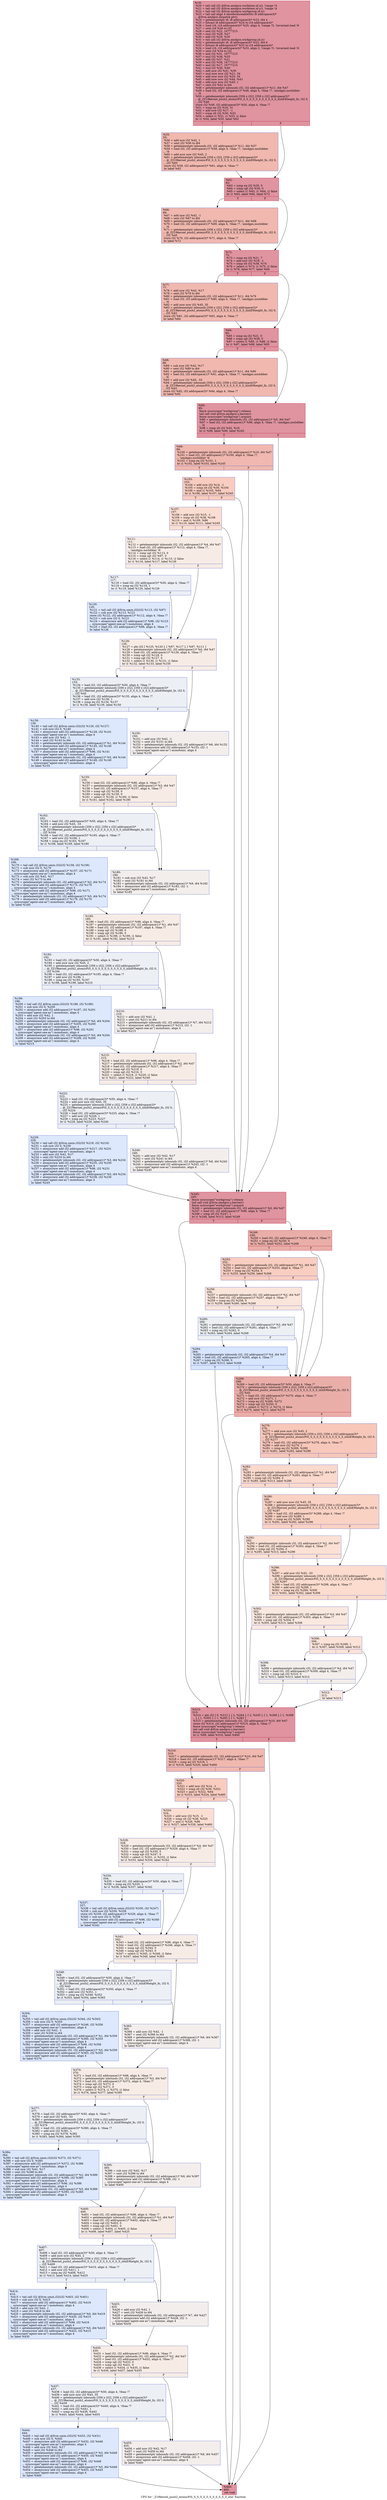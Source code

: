 digraph "CFG for '_Z19kernel_push2_atomicPiS_S_S_S_S_S_S_S_S_S_S_S_iiiiii' function" {
	label="CFG for '_Z19kernel_push2_atomicPiS_S_S_S_S_S_S_S_S_S_S_S_iiiiii' function";

	Node0x5a10910 [shape=record,color="#b70d28ff", style=filled, fillcolor="#b70d2870",label="{%19:\l  %20 = tail call i32 @llvm.amdgcn.workitem.id.x(), !range !4\l  %21 = tail call i32 @llvm.amdgcn.workitem.id.y(), !range !4\l  %22 = tail call i32 @llvm.amdgcn.workgroup.id.x()\l  %23 = tail call align 4 dereferenceable(64) i8 addrspace(4)*\l... @llvm.amdgcn.dispatch.ptr()\l  %24 = getelementptr i8, i8 addrspace(4)* %23, i64 4\l  %25 = bitcast i8 addrspace(4)* %24 to i16 addrspace(4)*\l  %26 = load i16, i16 addrspace(4)* %25, align 4, !range !5, !invariant.load !6\l  %27 = zext i16 %26 to i32\l  %28 = and i32 %22, 16777215\l  %29 = mul i32 %28, %27\l  %30 = add i32 %29, %20\l  %31 = tail call i32 @llvm.amdgcn.workgroup.id.y()\l  %32 = getelementptr i8, i8 addrspace(4)* %23, i64 6\l  %33 = bitcast i8 addrspace(4)* %32 to i16 addrspace(4)*\l  %34 = load i16, i16 addrspace(4)* %33, align 2, !range !5, !invariant.load !6\l  %35 = zext i16 %34 to i32\l  %36 = and i32 %31, 16777215\l  %37 = mul i32 %36, %35\l  %38 = add i32 %37, %21\l  %39 = and i32 %38, 16777215\l  %40 = and i32 %17, 16777215\l  %41 = mul i32 %39, %40\l  %42 = add nsw i32 %41, %30\l  %43 = mul nuw nsw i32 %21, 34\l  %44 = add nuw nsw i32 %20, 34\l  %45 = add nuw nsw i32 %44, %43\l  %46 = add nuw nsw i32 %45, 1\l  %47 = sext i32 %42 to i64\l  %48 = getelementptr inbounds i32, i32 addrspace(1)* %11, i64 %47\l  %49 = load i32, i32 addrspace(1)* %48, align 4, !tbaa !7, !amdgpu.noclobber\l... !6\l  %50 = getelementptr inbounds [356 x i32], [356 x i32] addrspace(3)*\l... @_ZZ19kernel_push2_atomicPiS_S_S_S_S_S_S_S_S_S_S_S_iiiiiiE9height_fn, i32 0,\l... i32 %46\l  store i32 %49, i32 addrspace(3)* %50, align 4, !tbaa !7\l  %51 = icmp eq i32 %20, 31\l  %52 = add nsw i32 %17, -1\l  %53 = icmp slt i32 %30, %52\l  %54 = select i1 %51, i1 %53, i1 false\l  br i1 %54, label %55, label %62\l|{<s0>T|<s1>F}}"];
	Node0x5a10910:s0 -> Node0x5a16020;
	Node0x5a10910:s1 -> Node0x5a160b0;
	Node0x5a16020 [shape=record,color="#3d50c3ff", style=filled, fillcolor="#dc5d4a70",label="{%55:\l55:                                               \l  %56 = add nsw i32 %42, 1\l  %57 = sext i32 %56 to i64\l  %58 = getelementptr inbounds i32, i32 addrspace(1)* %11, i64 %57\l  %59 = load i32, i32 addrspace(1)* %58, align 4, !tbaa !7, !amdgpu.noclobber\l... !6\l  %60 = add nuw nsw i32 %45, 2\l  %61 = getelementptr inbounds [356 x i32], [356 x i32] addrspace(3)*\l... @_ZZ19kernel_push2_atomicPiS_S_S_S_S_S_S_S_S_S_S_S_iiiiiiE9height_fn, i32 0,\l... i32 %60\l  store i32 %59, i32 addrspace(3)* %61, align 4, !tbaa !7\l  br label %62\l}"];
	Node0x5a16020 -> Node0x5a160b0;
	Node0x5a160b0 [shape=record,color="#b70d28ff", style=filled, fillcolor="#b70d2870",label="{%62:\l62:                                               \l  %63 = icmp eq i32 %20, 0\l  %64 = icmp sgt i32 %30, 0\l  %65 = select i1 %63, i1 %64, i1 false\l  br i1 %65, label %66, label %72\l|{<s0>T|<s1>F}}"];
	Node0x5a160b0:s0 -> Node0x5a13d50;
	Node0x5a160b0:s1 -> Node0x5a13da0;
	Node0x5a13d50 [shape=record,color="#3d50c3ff", style=filled, fillcolor="#dc5d4a70",label="{%66:\l66:                                               \l  %67 = add nsw i32 %42, -1\l  %68 = sext i32 %67 to i64\l  %69 = getelementptr inbounds i32, i32 addrspace(1)* %11, i64 %68\l  %70 = load i32, i32 addrspace(1)* %69, align 4, !tbaa !7, !amdgpu.noclobber\l... !6\l  %71 = getelementptr inbounds [356 x i32], [356 x i32] addrspace(3)*\l... @_ZZ19kernel_push2_atomicPiS_S_S_S_S_S_S_S_S_S_S_S_iiiiiiE9height_fn, i32 0,\l... i32 %45\l  store i32 %70, i32 addrspace(3)* %71, align 4, !tbaa !7\l  br label %72\l}"];
	Node0x5a13d50 -> Node0x5a13da0;
	Node0x5a13da0 [shape=record,color="#b70d28ff", style=filled, fillcolor="#b70d2870",label="{%72:\l72:                                               \l  %73 = icmp eq i32 %21, 7\l  %74 = add nsw i32 %18, -1\l  %75 = icmp slt i32 %38, %74\l  %76 = select i1 %73, i1 %75, i1 false\l  br i1 %76, label %77, label %84\l|{<s0>T|<s1>F}}"];
	Node0x5a13da0:s0 -> Node0x5a17250;
	Node0x5a13da0:s1 -> Node0x5a172a0;
	Node0x5a17250 [shape=record,color="#3d50c3ff", style=filled, fillcolor="#dc5d4a70",label="{%77:\l77:                                               \l  %78 = add nsw i32 %42, %17\l  %79 = sext i32 %78 to i64\l  %80 = getelementptr inbounds i32, i32 addrspace(1)* %11, i64 %79\l  %81 = load i32, i32 addrspace(1)* %80, align 4, !tbaa !7, !amdgpu.noclobber\l... !6\l  %82 = add nuw nsw i32 %45, 35\l  %83 = getelementptr inbounds [356 x i32], [356 x i32] addrspace(3)*\l... @_ZZ19kernel_push2_atomicPiS_S_S_S_S_S_S_S_S_S_S_S_iiiiiiE9height_fn, i32 0,\l... i32 %82\l  store i32 %81, i32 addrspace(3)* %83, align 4, !tbaa !7\l  br label %84\l}"];
	Node0x5a17250 -> Node0x5a172a0;
	Node0x5a172a0 [shape=record,color="#b70d28ff", style=filled, fillcolor="#b70d2870",label="{%84:\l84:                                               \l  %85 = icmp eq i32 %21, 0\l  %86 = icmp sgt i32 %38, 0\l  %87 = select i1 %85, i1 %86, i1 false\l  br i1 %87, label %88, label %95\l|{<s0>T|<s1>F}}"];
	Node0x5a172a0:s0 -> Node0x5a17a70;
	Node0x5a172a0:s1 -> Node0x5a17ac0;
	Node0x5a17a70 [shape=record,color="#3d50c3ff", style=filled, fillcolor="#dc5d4a70",label="{%88:\l88:                                               \l  %89 = sub nsw i32 %42, %17\l  %90 = sext i32 %89 to i64\l  %91 = getelementptr inbounds i32, i32 addrspace(1)* %11, i64 %90\l  %92 = load i32, i32 addrspace(1)* %91, align 4, !tbaa !7, !amdgpu.noclobber\l... !6\l  %93 = add nsw i32 %45, -33\l  %94 = getelementptr inbounds [356 x i32], [356 x i32] addrspace(3)*\l... @_ZZ19kernel_push2_atomicPiS_S_S_S_S_S_S_S_S_S_S_S_iiiiiiE9height_fn, i32 0,\l... i32 %93\l  store i32 %92, i32 addrspace(3)* %94, align 4, !tbaa !7\l  br label %95\l}"];
	Node0x5a17a70 -> Node0x5a17ac0;
	Node0x5a17ac0 [shape=record,color="#b70d28ff", style=filled, fillcolor="#b70d2870",label="{%95:\l95:                                               \l  fence syncscope(\"workgroup\") release\l  tail call void @llvm.amdgcn.s.barrier()\l  fence syncscope(\"workgroup\") acquire\l  %96 = getelementptr inbounds i32, i32 addrspace(1)* %5, i64 %47\l  %97 = load i32, i32 addrspace(1)* %96, align 4, !tbaa !7, !amdgpu.noclobber\l... !6\l  %98 = icmp slt i32 %42, %16\l  br i1 %98, label %99, label %245\l|{<s0>T|<s1>F}}"];
	Node0x5a17ac0:s0 -> Node0x5a18540;
	Node0x5a17ac0:s1 -> Node0x5a185d0;
	Node0x5a18540 [shape=record,color="#3d50c3ff", style=filled, fillcolor="#dc5d4a70",label="{%99:\l99:                                               \l  %100 = getelementptr inbounds i32, i32 addrspace(1)* %10, i64 %47\l  %101 = load i32, i32 addrspace(1)* %100, align 4, !tbaa !7,\l... !amdgpu.noclobber !6\l  %102 = icmp eq i32 %101, 1\l  br i1 %102, label %103, label %245\l|{<s0>T|<s1>F}}"];
	Node0x5a18540:s0 -> Node0x5a188b0;
	Node0x5a18540:s1 -> Node0x5a185d0;
	Node0x5a188b0 [shape=record,color="#3d50c3ff", style=filled, fillcolor="#f08b6e70",label="{%103:\l103:                                              \l  %104 = add nsw i32 %14, -1\l  %105 = icmp slt i32 %30, %104\l  %106 = and i1 %105, %64\l  br i1 %106, label %107, label %245\l|{<s0>T|<s1>F}}"];
	Node0x5a188b0:s0 -> Node0x5a18ba0;
	Node0x5a188b0:s1 -> Node0x5a185d0;
	Node0x5a18ba0 [shape=record,color="#3d50c3ff", style=filled, fillcolor="#f7b59970",label="{%107:\l107:                                              \l  %108 = add nsw i32 %15, -1\l  %109 = icmp slt i32 %38, %108\l  %110 = and i1 %109, %86\l  br i1 %110, label %111, label %245\l|{<s0>T|<s1>F}}"];
	Node0x5a18ba0:s0 -> Node0x5a18e50;
	Node0x5a18ba0:s1 -> Node0x5a185d0;
	Node0x5a18e50 [shape=record,color="#3d50c3ff", style=filled, fillcolor="#ecd3c570",label="{%111:\l111:                                              \l  %112 = getelementptr inbounds i32, i32 addrspace(1)* %4, i64 %47\l  %113 = load i32, i32 addrspace(1)* %112, align 4, !tbaa !7,\l... !amdgpu.noclobber !6\l  %114 = icmp sgt i32 %113, 0\l  %115 = icmp sgt i32 %97, 0\l  %116 = select i1 %114, i1 %115, i1 false\l  br i1 %116, label %117, label %126\l|{<s0>T|<s1>F}}"];
	Node0x5a18e50:s0 -> Node0x5a19230;
	Node0x5a18e50:s1 -> Node0x5a192c0;
	Node0x5a19230 [shape=record,color="#3d50c3ff", style=filled, fillcolor="#d4dbe670",label="{%117:\l117:                                              \l  %118 = load i32, i32 addrspace(3)* %50, align 4, !tbaa !7\l  %119 = icmp eq i32 %118, 1\l  br i1 %119, label %120, label %126\l|{<s0>T|<s1>F}}"];
	Node0x5a19230:s0 -> Node0x5a19500;
	Node0x5a19230:s1 -> Node0x5a192c0;
	Node0x5a19500 [shape=record,color="#3d50c3ff", style=filled, fillcolor="#b2ccfb70",label="{%120:\l120:                                              \l  %121 = tail call i32 @llvm.umin.i32(i32 %113, i32 %97)\l  %122 = sub nsw i32 %113, %121\l  store i32 %122, i32 addrspace(1)* %112, align 4, !tbaa !7\l  %123 = sub nsw i32 0, %121\l  %124 = atomicrmw add i32 addrspace(1)* %96, i32 %123\l... syncscope(\"agent-one-as\") monotonic, align 4\l  %125 = load i32, i32 addrspace(1)* %96, align 4, !tbaa !7\l  br label %126\l}"];
	Node0x5a19500 -> Node0x5a192c0;
	Node0x5a192c0 [shape=record,color="#3d50c3ff", style=filled, fillcolor="#ecd3c570",label="{%126:\l126:                                              \l  %127 = phi i32 [ %125, %120 ], [ %97, %117 ], [ %97, %111 ]\l  %128 = getelementptr inbounds i32, i32 addrspace(1)* %0, i64 %47\l  %129 = load i32, i32 addrspace(1)* %128, align 4, !tbaa !7\l  %130 = icmp sgt i32 %129, 0\l  %131 = icmp sgt i32 %127, 0\l  %132 = select i1 %130, i1 %131, i1 false\l  br i1 %132, label %133, label %150\l|{<s0>T|<s1>F}}"];
	Node0x5a192c0:s0 -> Node0x5a16a10;
	Node0x5a192c0:s1 -> Node0x5a16a60;
	Node0x5a16a10 [shape=record,color="#3d50c3ff", style=filled, fillcolor="#d4dbe670",label="{%133:\l133:                                              \l  %134 = load i32, i32 addrspace(3)* %50, align 4, !tbaa !7\l  %135 = getelementptr inbounds [356 x i32], [356 x i32] addrspace(3)*\l... @_ZZ19kernel_push2_atomicPiS_S_S_S_S_S_S_S_S_S_S_S_iiiiiiE9height_fn, i32 0,\l... i32 %45\l  %136 = load i32, i32 addrspace(3)* %135, align 4, !tbaa !7\l  %137 = add nsw i32 %136, 1\l  %138 = icmp eq i32 %134, %137\l  br i1 %138, label %139, label %150\l|{<s0>T|<s1>F}}"];
	Node0x5a16a10:s0 -> Node0x5a1a7d0;
	Node0x5a16a10:s1 -> Node0x5a16a60;
	Node0x5a1a7d0 [shape=record,color="#3d50c3ff", style=filled, fillcolor="#b2ccfb70",label="{%139:\l139:                                              \l  %140 = tail call i32 @llvm.umin.i32(i32 %129, i32 %127)\l  %141 = sub nsw i32 0, %140\l  %142 = atomicrmw add i32 addrspace(1)* %128, i32 %141\l... syncscope(\"agent-one-as\") monotonic, align 4\l  %143 = add nsw i32 %42, -1\l  %144 = sext i32 %143 to i64\l  %145 = getelementptr inbounds i32, i32 addrspace(1)* %1, i64 %144\l  %146 = atomicrmw add i32 addrspace(1)* %145, i32 %140\l... syncscope(\"agent-one-as\") monotonic, align 4\l  %147 = atomicrmw add i32 addrspace(1)* %96, i32 %141\l... syncscope(\"agent-one-as\") monotonic, align 4\l  %148 = getelementptr inbounds i32, i32 addrspace(1)* %5, i64 %144\l  %149 = atomicrmw add i32 addrspace(1)* %148, i32 %140\l... syncscope(\"agent-one-as\") monotonic, align 4\l  br label %155\l}"];
	Node0x5a1a7d0 -> Node0x5a1aef0;
	Node0x5a16a60 [shape=record,color="#3d50c3ff", style=filled, fillcolor="#e3d9d370",label="{%150:\l150:                                              \l  %151 = add nsw i32 %42, -1\l  %152 = sext i32 %151 to i64\l  %153 = getelementptr inbounds i32, i32 addrspace(1)* %6, i64 %152\l  %154 = atomicrmw add i32 addrspace(1)* %153, i32 -1\l... syncscope(\"agent-one-as\") monotonic, align 4\l  br label %155\l}"];
	Node0x5a16a60 -> Node0x5a1aef0;
	Node0x5a1aef0 [shape=record,color="#3d50c3ff", style=filled, fillcolor="#ecd3c570",label="{%155:\l155:                                              \l  %156 = load i32, i32 addrspace(1)* %96, align 4, !tbaa !7\l  %157 = getelementptr inbounds i32, i32 addrspace(1)* %3, i64 %47\l  %158 = load i32, i32 addrspace(1)* %157, align 4, !tbaa !7\l  %159 = icmp sgt i32 %158, 0\l  %160 = icmp sgt i32 %156, 0\l  %161 = select i1 %159, i1 %160, i1 false\l  br i1 %161, label %162, label %180\l|{<s0>T|<s1>F}}"];
	Node0x5a1aef0:s0 -> Node0x5a1b5a0;
	Node0x5a1aef0:s1 -> Node0x5a1b5f0;
	Node0x5a1b5a0 [shape=record,color="#3d50c3ff", style=filled, fillcolor="#d4dbe670",label="{%162:\l162:                                              \l  %163 = load i32, i32 addrspace(3)* %50, align 4, !tbaa !7\l  %164 = add nsw i32 %45, -33\l  %165 = getelementptr inbounds [356 x i32], [356 x i32] addrspace(3)*\l... @_ZZ19kernel_push2_atomicPiS_S_S_S_S_S_S_S_S_S_S_S_iiiiiiE9height_fn, i32 0,\l... i32 %164\l  %166 = load i32, i32 addrspace(3)* %165, align 4, !tbaa !7\l  %167 = add nsw i32 %166, 1\l  %168 = icmp eq i32 %163, %167\l  br i1 %168, label %169, label %180\l|{<s0>T|<s1>F}}"];
	Node0x5a1b5a0:s0 -> Node0x5a1ba40;
	Node0x5a1b5a0:s1 -> Node0x5a1b5f0;
	Node0x5a1ba40 [shape=record,color="#3d50c3ff", style=filled, fillcolor="#b2ccfb70",label="{%169:\l169:                                              \l  %170 = tail call i32 @llvm.umin.i32(i32 %158, i32 %156)\l  %171 = sub nsw i32 0, %170\l  %172 = atomicrmw add i32 addrspace(1)* %157, i32 %171\l... syncscope(\"agent-one-as\") monotonic, align 4\l  %173 = sub nsw i32 %42, %17\l  %174 = sext i32 %173 to i64\l  %175 = getelementptr inbounds i32, i32 addrspace(1)* %2, i64 %174\l  %176 = atomicrmw add i32 addrspace(1)* %175, i32 %170\l... syncscope(\"agent-one-as\") monotonic, align 4\l  %177 = atomicrmw add i32 addrspace(1)* %96, i32 %171\l... syncscope(\"agent-one-as\") monotonic, align 4\l  %178 = getelementptr inbounds i32, i32 addrspace(1)* %5, i64 %174\l  %179 = atomicrmw add i32 addrspace(1)* %178, i32 %170\l... syncscope(\"agent-one-as\") monotonic, align 4\l  br label %185\l}"];
	Node0x5a1ba40 -> Node0x5a1c160;
	Node0x5a1b5f0 [shape=record,color="#3d50c3ff", style=filled, fillcolor="#e3d9d370",label="{%180:\l180:                                              \l  %181 = sub nsw i32 %42, %17\l  %182 = sext i32 %181 to i64\l  %183 = getelementptr inbounds i32, i32 addrspace(1)* %9, i64 %182\l  %184 = atomicrmw add i32 addrspace(1)* %183, i32 -1\l... syncscope(\"agent-one-as\") monotonic, align 4\l  br label %185\l}"];
	Node0x5a1b5f0 -> Node0x5a1c160;
	Node0x5a1c160 [shape=record,color="#3d50c3ff", style=filled, fillcolor="#ecd3c570",label="{%185:\l185:                                              \l  %186 = load i32, i32 addrspace(1)* %96, align 4, !tbaa !7\l  %187 = getelementptr inbounds i32, i32 addrspace(1)* %1, i64 %47\l  %188 = load i32, i32 addrspace(1)* %187, align 4, !tbaa !7\l  %189 = icmp sgt i32 %188, 0\l  %190 = icmp sgt i32 %186, 0\l  %191 = select i1 %189, i1 %190, i1 false\l  br i1 %191, label %192, label %210\l|{<s0>T|<s1>F}}"];
	Node0x5a1c160:s0 -> Node0x5a1c810;
	Node0x5a1c160:s1 -> Node0x5a1c860;
	Node0x5a1c810 [shape=record,color="#3d50c3ff", style=filled, fillcolor="#d4dbe670",label="{%192:\l192:                                              \l  %193 = load i32, i32 addrspace(3)* %50, align 4, !tbaa !7\l  %194 = add nuw nsw i32 %45, 2\l  %195 = getelementptr inbounds [356 x i32], [356 x i32] addrspace(3)*\l... @_ZZ19kernel_push2_atomicPiS_S_S_S_S_S_S_S_S_S_S_S_iiiiiiE9height_fn, i32 0,\l... i32 %194\l  %196 = load i32, i32 addrspace(3)* %195, align 4, !tbaa !7\l  %197 = add nsw i32 %196, 1\l  %198 = icmp eq i32 %193, %197\l  br i1 %198, label %199, label %210\l|{<s0>T|<s1>F}}"];
	Node0x5a1c810:s0 -> Node0x5a1ccb0;
	Node0x5a1c810:s1 -> Node0x5a1c860;
	Node0x5a1ccb0 [shape=record,color="#3d50c3ff", style=filled, fillcolor="#b2ccfb70",label="{%199:\l199:                                              \l  %200 = tail call i32 @llvm.umin.i32(i32 %188, i32 %186)\l  %201 = sub nsw i32 0, %200\l  %202 = atomicrmw add i32 addrspace(1)* %187, i32 %201\l... syncscope(\"agent-one-as\") monotonic, align 4\l  %203 = add nsw i32 %42, 1\l  %204 = sext i32 %203 to i64\l  %205 = getelementptr inbounds i32, i32 addrspace(1)* %0, i64 %204\l  %206 = atomicrmw add i32 addrspace(1)* %205, i32 %200\l... syncscope(\"agent-one-as\") monotonic, align 4\l  %207 = atomicrmw add i32 addrspace(1)* %96, i32 %201\l... syncscope(\"agent-one-as\") monotonic, align 4\l  %208 = getelementptr inbounds i32, i32 addrspace(1)* %5, i64 %204\l  %209 = atomicrmw add i32 addrspace(1)* %208, i32 %200\l... syncscope(\"agent-one-as\") monotonic, align 4\l  br label %215\l}"];
	Node0x5a1ccb0 -> Node0x5a1d3d0;
	Node0x5a1c860 [shape=record,color="#3d50c3ff", style=filled, fillcolor="#e3d9d370",label="{%210:\l210:                                              \l  %211 = add nsw i32 %42, 1\l  %212 = sext i32 %211 to i64\l  %213 = getelementptr inbounds i32, i32 addrspace(1)* %7, i64 %212\l  %214 = atomicrmw add i32 addrspace(1)* %213, i32 -1\l... syncscope(\"agent-one-as\") monotonic, align 4\l  br label %215\l}"];
	Node0x5a1c860 -> Node0x5a1d3d0;
	Node0x5a1d3d0 [shape=record,color="#3d50c3ff", style=filled, fillcolor="#ecd3c570",label="{%215:\l215:                                              \l  %216 = load i32, i32 addrspace(1)* %96, align 4, !tbaa !7\l  %217 = getelementptr inbounds i32, i32 addrspace(1)* %2, i64 %47\l  %218 = load i32, i32 addrspace(1)* %217, align 4, !tbaa !7\l  %219 = icmp sgt i32 %218, 0\l  %220 = icmp sgt i32 %216, 0\l  %221 = select i1 %219, i1 %220, i1 false\l  br i1 %221, label %222, label %240\l|{<s0>T|<s1>F}}"];
	Node0x5a1d3d0:s0 -> Node0x5a1da80;
	Node0x5a1d3d0:s1 -> Node0x5a1dad0;
	Node0x5a1da80 [shape=record,color="#3d50c3ff", style=filled, fillcolor="#d4dbe670",label="{%222:\l222:                                              \l  %223 = load i32, i32 addrspace(3)* %50, align 4, !tbaa !7\l  %224 = add nuw nsw i32 %45, 35\l  %225 = getelementptr inbounds [356 x i32], [356 x i32] addrspace(3)*\l... @_ZZ19kernel_push2_atomicPiS_S_S_S_S_S_S_S_S_S_S_S_iiiiiiE9height_fn, i32 0,\l... i32 %224\l  %226 = load i32, i32 addrspace(3)* %225, align 4, !tbaa !7\l  %227 = add nsw i32 %226, 1\l  %228 = icmp eq i32 %223, %227\l  br i1 %228, label %229, label %240\l|{<s0>T|<s1>F}}"];
	Node0x5a1da80:s0 -> Node0x5a1df20;
	Node0x5a1da80:s1 -> Node0x5a1dad0;
	Node0x5a1df20 [shape=record,color="#3d50c3ff", style=filled, fillcolor="#b2ccfb70",label="{%229:\l229:                                              \l  %230 = tail call i32 @llvm.umin.i32(i32 %218, i32 %216)\l  %231 = sub nsw i32 0, %230\l  %232 = atomicrmw add i32 addrspace(1)* %217, i32 %231\l... syncscope(\"agent-one-as\") monotonic, align 4\l  %233 = add nsw i32 %42, %17\l  %234 = sext i32 %233 to i64\l  %235 = getelementptr inbounds i32, i32 addrspace(1)* %3, i64 %234\l  %236 = atomicrmw add i32 addrspace(1)* %235, i32 %230\l... syncscope(\"agent-one-as\") monotonic, align 4\l  %237 = atomicrmw add i32 addrspace(1)* %96, i32 %231\l... syncscope(\"agent-one-as\") monotonic, align 4\l  %238 = getelementptr inbounds i32, i32 addrspace(1)* %5, i64 %234\l  %239 = atomicrmw add i32 addrspace(1)* %238, i32 %230\l... syncscope(\"agent-one-as\") monotonic, align 4\l  br label %245\l}"];
	Node0x5a1df20 -> Node0x5a185d0;
	Node0x5a1dad0 [shape=record,color="#3d50c3ff", style=filled, fillcolor="#e3d9d370",label="{%240:\l240:                                              \l  %241 = add nsw i32 %42, %17\l  %242 = sext i32 %241 to i64\l  %243 = getelementptr inbounds i32, i32 addrspace(1)* %8, i64 %242\l  %244 = atomicrmw add i32 addrspace(1)* %243, i32 -1\l... syncscope(\"agent-one-as\") monotonic, align 4\l  br label %245\l}"];
	Node0x5a1dad0 -> Node0x5a185d0;
	Node0x5a185d0 [shape=record,color="#b70d28ff", style=filled, fillcolor="#b70d2870",label="{%245:\l245:                                              \l  fence syncscope(\"workgroup\") release\l  tail call void @llvm.amdgcn.s.barrier()\l  fence syncscope(\"workgroup\") acquire\l  %246 = getelementptr inbounds i32, i32 addrspace(1)* %0, i64 %47\l  %247 = load i32, i32 addrspace(1)* %96, align 4, !tbaa !7\l  %248 = icmp slt i32 %247, 1\l  br i1 %248, label %313, label %249\l|{<s0>T|<s1>F}}"];
	Node0x5a185d0:s0 -> Node0x5a1ec60;
	Node0x5a185d0:s1 -> Node0x5a1ecb0;
	Node0x5a1ecb0 [shape=record,color="#b70d28ff", style=filled, fillcolor="#d0473d70",label="{%249:\l249:                                              \l  %250 = load i32, i32 addrspace(1)* %246, align 4, !tbaa !7\l  %251 = icmp eq i32 %250, 0\l  br i1 %251, label %252, label %268\l|{<s0>T|<s1>F}}"];
	Node0x5a1ecb0:s0 -> Node0x5a1eeb0;
	Node0x5a1ecb0:s1 -> Node0x5a1ef00;
	Node0x5a1eeb0 [shape=record,color="#3d50c3ff", style=filled, fillcolor="#f2907270",label="{%252:\l252:                                              \l  %253 = getelementptr inbounds i32, i32 addrspace(1)* %1, i64 %47\l  %254 = load i32, i32 addrspace(1)* %253, align 4, !tbaa !7\l  %255 = icmp eq i32 %254, 0\l  br i1 %255, label %256, label %268\l|{<s0>T|<s1>F}}"];
	Node0x5a1eeb0:s0 -> Node0x5a1f1a0;
	Node0x5a1eeb0:s1 -> Node0x5a1ef00;
	Node0x5a1f1a0 [shape=record,color="#3d50c3ff", style=filled, fillcolor="#f4c5ad70",label="{%256:\l256:                                              \l  %257 = getelementptr inbounds i32, i32 addrspace(1)* %2, i64 %47\l  %258 = load i32, i32 addrspace(1)* %257, align 4, !tbaa !7\l  %259 = icmp eq i32 %258, 0\l  br i1 %259, label %260, label %268\l|{<s0>T|<s1>F}}"];
	Node0x5a1f1a0:s0 -> Node0x5a19e30;
	Node0x5a1f1a0:s1 -> Node0x5a1ef00;
	Node0x5a19e30 [shape=record,color="#3d50c3ff", style=filled, fillcolor="#d6dce470",label="{%260:\l260:                                              \l  %261 = getelementptr inbounds i32, i32 addrspace(1)* %3, i64 %47\l  %262 = load i32, i32 addrspace(1)* %261, align 4, !tbaa !7\l  %263 = icmp eq i32 %262, 0\l  br i1 %263, label %264, label %268\l|{<s0>T|<s1>F}}"];
	Node0x5a19e30:s0 -> Node0x5a1a0d0;
	Node0x5a19e30:s1 -> Node0x5a1ef00;
	Node0x5a1a0d0 [shape=record,color="#3d50c3ff", style=filled, fillcolor="#a7c5fe70",label="{%264:\l264:                                              \l  %265 = getelementptr inbounds i32, i32 addrspace(1)* %4, i64 %47\l  %266 = load i32, i32 addrspace(1)* %265, align 4, !tbaa !7\l  %267 = icmp eq i32 %266, 0\l  br i1 %267, label %313, label %268\l|{<s0>T|<s1>F}}"];
	Node0x5a1a0d0:s0 -> Node0x5a1ec60;
	Node0x5a1a0d0:s1 -> Node0x5a1ef00;
	Node0x5a1ef00 [shape=record,color="#b70d28ff", style=filled, fillcolor="#d0473d70",label="{%268:\l268:                                              \l  %269 = load i32, i32 addrspace(3)* %50, align 4, !tbaa !7\l  %270 = getelementptr inbounds [356 x i32], [356 x i32] addrspace(3)*\l... @_ZZ19kernel_push2_atomicPiS_S_S_S_S_S_S_S_S_S_S_S_iiiiiiE9height_fn, i32 0,\l... i32 %45\l  %271 = load i32, i32 addrspace(3)* %270, align 4, !tbaa !7\l  %272 = add nsw i32 %271, 1\l  %273 = icmp eq i32 %269, %272\l  %274 = icmp sgt i32 %250, 0\l  %275 = select i1 %273, i1 %274, i1 false\l  br i1 %275, label %313, label %276\l|{<s0>T|<s1>F}}"];
	Node0x5a1ef00:s0 -> Node0x5a1ec60;
	Node0x5a1ef00:s1 -> Node0x5a20640;
	Node0x5a20640 [shape=record,color="#3d50c3ff", style=filled, fillcolor="#ec7f6370",label="{%276:\l276:                                              \l  %277 = add nuw nsw i32 %45, 2\l  %278 = getelementptr inbounds [356 x i32], [356 x i32] addrspace(3)*\l... @_ZZ19kernel_push2_atomicPiS_S_S_S_S_S_S_S_S_S_S_S_iiiiiiE9height_fn, i32 0,\l... i32 %277\l  %279 = load i32, i32 addrspace(3)* %278, align 4, !tbaa !7\l  %280 = add nsw i32 %279, 1\l  %281 = icmp eq i32 %269, %280\l  br i1 %281, label %282, label %286\l|{<s0>T|<s1>F}}"];
	Node0x5a20640:s0 -> Node0x5a20a20;
	Node0x5a20640:s1 -> Node0x5a20a70;
	Node0x5a20a20 [shape=record,color="#3d50c3ff", style=filled, fillcolor="#f7ac8e70",label="{%282:\l282:                                              \l  %283 = getelementptr inbounds i32, i32 addrspace(1)* %1, i64 %47\l  %284 = load i32, i32 addrspace(1)* %283, align 4, !tbaa !7\l  %285 = icmp sgt i32 %284, 0\l  br i1 %285, label %313, label %286\l|{<s0>T|<s1>F}}"];
	Node0x5a20a20:s0 -> Node0x5a1ec60;
	Node0x5a20a20:s1 -> Node0x5a20a70;
	Node0x5a20a70 [shape=record,color="#3d50c3ff", style=filled, fillcolor="#f4987a70",label="{%286:\l286:                                              \l  %287 = add nuw nsw i32 %45, 35\l  %288 = getelementptr inbounds [356 x i32], [356 x i32] addrspace(3)*\l... @_ZZ19kernel_push2_atomicPiS_S_S_S_S_S_S_S_S_S_S_S_iiiiiiE9height_fn, i32 0,\l... i32 %287\l  %289 = load i32, i32 addrspace(3)* %288, align 4, !tbaa !7\l  %290 = add nsw i32 %289, 1\l  %291 = icmp eq i32 %269, %290\l  br i1 %291, label %292, label %296\l|{<s0>T|<s1>F}}"];
	Node0x5a20a70:s0 -> Node0x5a210a0;
	Node0x5a20a70:s1 -> Node0x5a210f0;
	Node0x5a210a0 [shape=record,color="#3d50c3ff", style=filled, fillcolor="#f7bca170",label="{%292:\l292:                                              \l  %293 = getelementptr inbounds i32, i32 addrspace(1)* %2, i64 %47\l  %294 = load i32, i32 addrspace(1)* %293, align 4, !tbaa !7\l  %295 = icmp sgt i32 %294, 0\l  br i1 %295, label %313, label %296\l|{<s0>T|<s1>F}}"];
	Node0x5a210a0:s0 -> Node0x5a1ec60;
	Node0x5a210a0:s1 -> Node0x5a210f0;
	Node0x5a210f0 [shape=record,color="#3d50c3ff", style=filled, fillcolor="#f7af9170",label="{%296:\l296:                                              \l  %297 = add nsw i32 %45, -33\l  %298 = getelementptr inbounds [356 x i32], [356 x i32] addrspace(3)*\l... @_ZZ19kernel_push2_atomicPiS_S_S_S_S_S_S_S_S_S_S_S_iiiiiiE9height_fn, i32 0,\l... i32 %297\l  %299 = load i32, i32 addrspace(3)* %298, align 4, !tbaa !7\l  %300 = add nsw i32 %299, 1\l  %301 = icmp eq i32 %269, %300\l  br i1 %301, label %302, label %306\l|{<s0>T|<s1>F}}"];
	Node0x5a210f0:s0 -> Node0x5a119f0;
	Node0x5a210f0:s1 -> Node0x5a11a40;
	Node0x5a119f0 [shape=record,color="#3d50c3ff", style=filled, fillcolor="#f1ccb870",label="{%302:\l302:                                              \l  %303 = getelementptr inbounds i32, i32 addrspace(1)* %3, i64 %47\l  %304 = load i32, i32 addrspace(1)* %303, align 4, !tbaa !7\l  %305 = icmp sgt i32 %304, 0\l  br i1 %305, label %313, label %306\l|{<s0>T|<s1>F}}"];
	Node0x5a119f0:s0 -> Node0x5a1ec60;
	Node0x5a119f0:s1 -> Node0x5a11a40;
	Node0x5a11a40 [shape=record,color="#3d50c3ff", style=filled, fillcolor="#f6bfa670",label="{%306:\l306:                                              \l  %307 = icmp eq i32 %269, 1\l  br i1 %307, label %308, label %312\l|{<s0>T|<s1>F}}"];
	Node0x5a11a40:s0 -> Node0x5a11e20;
	Node0x5a11a40:s1 -> Node0x5a11e70;
	Node0x5a11e20 [shape=record,color="#3d50c3ff", style=filled, fillcolor="#e5d8d170",label="{%308:\l308:                                              \l  %309 = getelementptr inbounds i32, i32 addrspace(1)* %4, i64 %47\l  %310 = load i32, i32 addrspace(1)* %309, align 4, !tbaa !7\l  %311 = icmp sgt i32 %310, 0\l  br i1 %311, label %313, label %312\l|{<s0>T|<s1>F}}"];
	Node0x5a11e20:s0 -> Node0x5a1ec60;
	Node0x5a11e20:s1 -> Node0x5a11e70;
	Node0x5a11e70 [shape=record,color="#3d50c3ff", style=filled, fillcolor="#efcebd70",label="{%312:\l312:                                              \l  br label %313\l}"];
	Node0x5a11e70 -> Node0x5a1ec60;
	Node0x5a1ec60 [shape=record,color="#b70d28ff", style=filled, fillcolor="#b70d2870",label="{%313:\l313:                                              \l  %314 = phi i32 [ 0, %312 ], [ 2, %264 ], [ 2, %245 ], [ 1, %268 ], [ 1, %308\l... ], [ 1, %302 ], [ 1, %292 ], [ 1, %282 ]\l  %315 = getelementptr inbounds i32, i32 addrspace(1)* %10, i64 %47\l  store i32 %314, i32 addrspace(1)* %315, align 4, !tbaa !7\l  fence syncscope(\"workgroup\") release\l  tail call void @llvm.amdgcn.s.barrier()\l  fence syncscope(\"workgroup\") acquire\l  br i1 %98, label %316, label %460\l|{<s0>T|<s1>F}}"];
	Node0x5a1ec60:s0 -> Node0x5a158d0;
	Node0x5a1ec60:s1 -> Node0x5a15920;
	Node0x5a158d0 [shape=record,color="#3d50c3ff", style=filled, fillcolor="#dc5d4a70",label="{%316:\l316:                                              \l  %317 = getelementptr inbounds i32, i32 addrspace(1)* %10, i64 %47\l  %318 = load i32, i32 addrspace(1)* %317, align 4, !tbaa !7\l  %319 = icmp eq i32 %318, 1\l  br i1 %319, label %320, label %460\l|{<s0>T|<s1>F}}"];
	Node0x5a158d0:s0 -> Node0x5a15bc0;
	Node0x5a158d0:s1 -> Node0x5a15920;
	Node0x5a15bc0 [shape=record,color="#3d50c3ff", style=filled, fillcolor="#f08b6e70",label="{%320:\l320:                                              \l  %321 = add nsw i32 %14, -1\l  %322 = icmp slt i32 %30, %321\l  %323 = and i1 %322, %64\l  br i1 %323, label %324, label %460\l|{<s0>T|<s1>F}}"];
	Node0x5a15bc0:s0 -> Node0x5a15d50;
	Node0x5a15bc0:s1 -> Node0x5a15920;
	Node0x5a15d50 [shape=record,color="#3d50c3ff", style=filled, fillcolor="#f7b59970",label="{%324:\l324:                                              \l  %325 = add nsw i32 %15, -1\l  %326 = icmp slt i32 %38, %325\l  %327 = and i1 %326, %86\l  br i1 %327, label %328, label %460\l|{<s0>T|<s1>F}}"];
	Node0x5a15d50:s0 -> Node0x5a23c20;
	Node0x5a15d50:s1 -> Node0x5a15920;
	Node0x5a23c20 [shape=record,color="#3d50c3ff", style=filled, fillcolor="#ecd3c570",label="{%328:\l328:                                              \l  %329 = getelementptr inbounds i32, i32 addrspace(1)* %4, i64 %47\l  %330 = load i32, i32 addrspace(1)* %329, align 4, !tbaa !7\l  %331 = icmp sgt i32 %330, 0\l  %332 = icmp sgt i32 %247, 0\l  %333 = select i1 %331, i1 %332, i1 false\l  br i1 %333, label %334, label %342\l|{<s0>T|<s1>F}}"];
	Node0x5a23c20:s0 -> Node0x5a24000;
	Node0x5a23c20:s1 -> Node0x5a24050;
	Node0x5a24000 [shape=record,color="#3d50c3ff", style=filled, fillcolor="#d4dbe670",label="{%334:\l334:                                              \l  %335 = load i32, i32 addrspace(3)* %50, align 4, !tbaa !7\l  %336 = icmp eq i32 %335, 1\l  br i1 %336, label %337, label %342\l|{<s0>T|<s1>F}}"];
	Node0x5a24000:s0 -> Node0x5a24250;
	Node0x5a24000:s1 -> Node0x5a24050;
	Node0x5a24250 [shape=record,color="#3d50c3ff", style=filled, fillcolor="#b2ccfb70",label="{%337:\l337:                                              \l  %338 = tail call i32 @llvm.umin.i32(i32 %330, i32 %247)\l  %339 = sub nsw i32 %330, %338\l  store i32 %339, i32 addrspace(1)* %329, align 4, !tbaa !7\l  %340 = sub nsw i32 0, %338\l  %341 = atomicrmw add i32 addrspace(1)* %96, i32 %340\l... syncscope(\"agent-one-as\") monotonic, align 4\l  br label %342\l}"];
	Node0x5a24250 -> Node0x5a24050;
	Node0x5a24050 [shape=record,color="#3d50c3ff", style=filled, fillcolor="#ecd3c570",label="{%342:\l342:                                              \l  %343 = load i32, i32 addrspace(1)* %96, align 4, !tbaa !7\l  %344 = load i32, i32 addrspace(1)* %246, align 4, !tbaa !7\l  %345 = icmp sgt i32 %344, 0\l  %346 = icmp sgt i32 %343, 0\l  %347 = select i1 %345, i1 %346, i1 false\l  br i1 %347, label %348, label %365\l|{<s0>T|<s1>F}}"];
	Node0x5a24050:s0 -> Node0x5a249c0;
	Node0x5a24050:s1 -> Node0x5a24a10;
	Node0x5a249c0 [shape=record,color="#3d50c3ff", style=filled, fillcolor="#d4dbe670",label="{%348:\l348:                                              \l  %349 = load i32, i32 addrspace(3)* %50, align 4, !tbaa !7\l  %350 = getelementptr inbounds [356 x i32], [356 x i32] addrspace(3)*\l... @_ZZ19kernel_push2_atomicPiS_S_S_S_S_S_S_S_S_S_S_S_iiiiiiE9height_fn, i32 0,\l... i32 %45\l  %351 = load i32, i32 addrspace(3)* %350, align 4, !tbaa !7\l  %352 = add nsw i32 %351, 1\l  %353 = icmp eq i32 %349, %352\l  br i1 %353, label %354, label %365\l|{<s0>T|<s1>F}}"];
	Node0x5a249c0:s0 -> Node0x5a24dd0;
	Node0x5a249c0:s1 -> Node0x5a24a10;
	Node0x5a24dd0 [shape=record,color="#3d50c3ff", style=filled, fillcolor="#b2ccfb70",label="{%354:\l354:                                              \l  %355 = tail call i32 @llvm.umin.i32(i32 %344, i32 %343)\l  %356 = sub nsw i32 0, %355\l  %357 = atomicrmw add i32 addrspace(1)* %246, i32 %356\l... syncscope(\"agent-one-as\") monotonic, align 4\l  %358 = add nsw i32 %42, -1\l  %359 = sext i32 %358 to i64\l  %360 = getelementptr inbounds i32, i32 addrspace(1)* %1, i64 %359\l  %361 = atomicrmw add i32 addrspace(1)* %360, i32 %355\l... syncscope(\"agent-one-as\") monotonic, align 4\l  %362 = atomicrmw add i32 addrspace(1)* %96, i32 %356\l... syncscope(\"agent-one-as\") monotonic, align 4\l  %363 = getelementptr inbounds i32, i32 addrspace(1)* %5, i64 %359\l  %364 = atomicrmw add i32 addrspace(1)* %363, i32 %355\l... syncscope(\"agent-one-as\") monotonic, align 4\l  br label %370\l}"];
	Node0x5a24dd0 -> Node0x5a254f0;
	Node0x5a24a10 [shape=record,color="#3d50c3ff", style=filled, fillcolor="#e3d9d370",label="{%365:\l365:                                              \l  %366 = add nsw i32 %42, -1\l  %367 = sext i32 %366 to i64\l  %368 = getelementptr inbounds i32, i32 addrspace(1)* %6, i64 %367\l  %369 = atomicrmw add i32 addrspace(1)* %368, i32 -1\l... syncscope(\"agent-one-as\") monotonic, align 4\l  br label %370\l}"];
	Node0x5a24a10 -> Node0x5a254f0;
	Node0x5a254f0 [shape=record,color="#3d50c3ff", style=filled, fillcolor="#ecd3c570",label="{%370:\l370:                                              \l  %371 = load i32, i32 addrspace(1)* %96, align 4, !tbaa !7\l  %372 = getelementptr inbounds i32, i32 addrspace(1)* %3, i64 %47\l  %373 = load i32, i32 addrspace(1)* %372, align 4, !tbaa !7\l  %374 = icmp sgt i32 %373, 0\l  %375 = icmp sgt i32 %371, 0\l  %376 = select i1 %374, i1 %375, i1 false\l  br i1 %376, label %377, label %395\l|{<s0>T|<s1>F}}"];
	Node0x5a254f0:s0 -> Node0x5a25ba0;
	Node0x5a254f0:s1 -> Node0x5a25bf0;
	Node0x5a25ba0 [shape=record,color="#3d50c3ff", style=filled, fillcolor="#d4dbe670",label="{%377:\l377:                                              \l  %378 = load i32, i32 addrspace(3)* %50, align 4, !tbaa !7\l  %379 = add nsw i32 %45, -33\l  %380 = getelementptr inbounds [356 x i32], [356 x i32] addrspace(3)*\l... @_ZZ19kernel_push2_atomicPiS_S_S_S_S_S_S_S_S_S_S_S_iiiiiiE9height_fn, i32 0,\l... i32 %379\l  %381 = load i32, i32 addrspace(3)* %380, align 4, !tbaa !7\l  %382 = add nsw i32 %381, 1\l  %383 = icmp eq i32 %378, %382\l  br i1 %383, label %384, label %395\l|{<s0>T|<s1>F}}"];
	Node0x5a25ba0:s0 -> Node0x5a26040;
	Node0x5a25ba0:s1 -> Node0x5a25bf0;
	Node0x5a26040 [shape=record,color="#3d50c3ff", style=filled, fillcolor="#b2ccfb70",label="{%384:\l384:                                              \l  %385 = tail call i32 @llvm.umin.i32(i32 %373, i32 %371)\l  %386 = sub nsw i32 0, %385\l  %387 = atomicrmw add i32 addrspace(1)* %372, i32 %386\l... syncscope(\"agent-one-as\") monotonic, align 4\l  %388 = sub nsw i32 %42, %17\l  %389 = sext i32 %388 to i64\l  %390 = getelementptr inbounds i32, i32 addrspace(1)* %2, i64 %389\l  %391 = atomicrmw add i32 addrspace(1)* %390, i32 %385\l... syncscope(\"agent-one-as\") monotonic, align 4\l  %392 = atomicrmw add i32 addrspace(1)* %96, i32 %386\l... syncscope(\"agent-one-as\") monotonic, align 4\l  %393 = getelementptr inbounds i32, i32 addrspace(1)* %5, i64 %389\l  %394 = atomicrmw add i32 addrspace(1)* %393, i32 %385\l... syncscope(\"agent-one-as\") monotonic, align 4\l  br label %400\l}"];
	Node0x5a26040 -> Node0x5a26760;
	Node0x5a25bf0 [shape=record,color="#3d50c3ff", style=filled, fillcolor="#e3d9d370",label="{%395:\l395:                                              \l  %396 = sub nsw i32 %42, %17\l  %397 = sext i32 %396 to i64\l  %398 = getelementptr inbounds i32, i32 addrspace(1)* %9, i64 %397\l  %399 = atomicrmw add i32 addrspace(1)* %398, i32 -1\l... syncscope(\"agent-one-as\") monotonic, align 4\l  br label %400\l}"];
	Node0x5a25bf0 -> Node0x5a26760;
	Node0x5a26760 [shape=record,color="#3d50c3ff", style=filled, fillcolor="#ecd3c570",label="{%400:\l400:                                              \l  %401 = load i32, i32 addrspace(1)* %96, align 4, !tbaa !7\l  %402 = getelementptr inbounds i32, i32 addrspace(1)* %1, i64 %47\l  %403 = load i32, i32 addrspace(1)* %402, align 4, !tbaa !7\l  %404 = icmp sgt i32 %403, 0\l  %405 = icmp sgt i32 %401, 0\l  %406 = select i1 %404, i1 %405, i1 false\l  br i1 %406, label %407, label %425\l|{<s0>T|<s1>F}}"];
	Node0x5a26760:s0 -> Node0x5a26e10;
	Node0x5a26760:s1 -> Node0x5a26e60;
	Node0x5a26e10 [shape=record,color="#3d50c3ff", style=filled, fillcolor="#d4dbe670",label="{%407:\l407:                                              \l  %408 = load i32, i32 addrspace(3)* %50, align 4, !tbaa !7\l  %409 = add nuw nsw i32 %45, 2\l  %410 = getelementptr inbounds [356 x i32], [356 x i32] addrspace(3)*\l... @_ZZ19kernel_push2_atomicPiS_S_S_S_S_S_S_S_S_S_S_S_iiiiiiE9height_fn, i32 0,\l... i32 %409\l  %411 = load i32, i32 addrspace(3)* %410, align 4, !tbaa !7\l  %412 = add nsw i32 %411, 1\l  %413 = icmp eq i32 %408, %412\l  br i1 %413, label %414, label %425\l|{<s0>T|<s1>F}}"];
	Node0x5a26e10:s0 -> Node0x5a272b0;
	Node0x5a26e10:s1 -> Node0x5a26e60;
	Node0x5a272b0 [shape=record,color="#3d50c3ff", style=filled, fillcolor="#b2ccfb70",label="{%414:\l414:                                              \l  %415 = tail call i32 @llvm.umin.i32(i32 %403, i32 %401)\l  %416 = sub nsw i32 0, %415\l  %417 = atomicrmw add i32 addrspace(1)* %402, i32 %416\l... syncscope(\"agent-one-as\") monotonic, align 4\l  %418 = add nsw i32 %42, 1\l  %419 = sext i32 %418 to i64\l  %420 = getelementptr inbounds i32, i32 addrspace(1)* %0, i64 %419\l  %421 = atomicrmw add i32 addrspace(1)* %420, i32 %415\l... syncscope(\"agent-one-as\") monotonic, align 4\l  %422 = atomicrmw add i32 addrspace(1)* %96, i32 %416\l... syncscope(\"agent-one-as\") monotonic, align 4\l  %423 = getelementptr inbounds i32, i32 addrspace(1)* %5, i64 %419\l  %424 = atomicrmw add i32 addrspace(1)* %423, i32 %415\l... syncscope(\"agent-one-as\") monotonic, align 4\l  br label %430\l}"];
	Node0x5a272b0 -> Node0x5a279d0;
	Node0x5a26e60 [shape=record,color="#3d50c3ff", style=filled, fillcolor="#e3d9d370",label="{%425:\l425:                                              \l  %426 = add nsw i32 %42, 1\l  %427 = sext i32 %426 to i64\l  %428 = getelementptr inbounds i32, i32 addrspace(1)* %7, i64 %427\l  %429 = atomicrmw add i32 addrspace(1)* %428, i32 -1\l... syncscope(\"agent-one-as\") monotonic, align 4\l  br label %430\l}"];
	Node0x5a26e60 -> Node0x5a279d0;
	Node0x5a279d0 [shape=record,color="#3d50c3ff", style=filled, fillcolor="#ecd3c570",label="{%430:\l430:                                              \l  %431 = load i32, i32 addrspace(1)* %96, align 4, !tbaa !7\l  %432 = getelementptr inbounds i32, i32 addrspace(1)* %2, i64 %47\l  %433 = load i32, i32 addrspace(1)* %432, align 4, !tbaa !7\l  %434 = icmp sgt i32 %433, 0\l  %435 = icmp sgt i32 %431, 0\l  %436 = select i1 %434, i1 %435, i1 false\l  br i1 %436, label %437, label %455\l|{<s0>T|<s1>F}}"];
	Node0x5a279d0:s0 -> Node0x5a28490;
	Node0x5a279d0:s1 -> Node0x5a284e0;
	Node0x5a28490 [shape=record,color="#3d50c3ff", style=filled, fillcolor="#d4dbe670",label="{%437:\l437:                                              \l  %438 = load i32, i32 addrspace(3)* %50, align 4, !tbaa !7\l  %439 = add nuw nsw i32 %45, 35\l  %440 = getelementptr inbounds [356 x i32], [356 x i32] addrspace(3)*\l... @_ZZ19kernel_push2_atomicPiS_S_S_S_S_S_S_S_S_S_S_S_iiiiiiE9height_fn, i32 0,\l... i32 %439\l  %441 = load i32, i32 addrspace(3)* %440, align 4, !tbaa !7\l  %442 = add nsw i32 %441, 1\l  %443 = icmp eq i32 %438, %442\l  br i1 %443, label %444, label %455\l|{<s0>T|<s1>F}}"];
	Node0x5a28490:s0 -> Node0x5a28930;
	Node0x5a28490:s1 -> Node0x5a284e0;
	Node0x5a28930 [shape=record,color="#3d50c3ff", style=filled, fillcolor="#b2ccfb70",label="{%444:\l444:                                              \l  %445 = tail call i32 @llvm.umin.i32(i32 %433, i32 %431)\l  %446 = sub nsw i32 0, %445\l  %447 = atomicrmw add i32 addrspace(1)* %432, i32 %446\l... syncscope(\"agent-one-as\") monotonic, align 4\l  %448 = add nsw i32 %42, %17\l  %449 = sext i32 %448 to i64\l  %450 = getelementptr inbounds i32, i32 addrspace(1)* %3, i64 %449\l  %451 = atomicrmw add i32 addrspace(1)* %450, i32 %445\l... syncscope(\"agent-one-as\") monotonic, align 4\l  %452 = atomicrmw add i32 addrspace(1)* %96, i32 %446\l... syncscope(\"agent-one-as\") monotonic, align 4\l  %453 = getelementptr inbounds i32, i32 addrspace(1)* %5, i64 %449\l  %454 = atomicrmw add i32 addrspace(1)* %453, i32 %445\l... syncscope(\"agent-one-as\") monotonic, align 4\l  br label %460\l}"];
	Node0x5a28930 -> Node0x5a15920;
	Node0x5a284e0 [shape=record,color="#3d50c3ff", style=filled, fillcolor="#e3d9d370",label="{%455:\l455:                                              \l  %456 = add nsw i32 %42, %17\l  %457 = sext i32 %456 to i64\l  %458 = getelementptr inbounds i32, i32 addrspace(1)* %8, i64 %457\l  %459 = atomicrmw add i32 addrspace(1)* %458, i32 -1\l... syncscope(\"agent-one-as\") monotonic, align 4\l  br label %460\l}"];
	Node0x5a284e0 -> Node0x5a15920;
	Node0x5a15920 [shape=record,color="#b70d28ff", style=filled, fillcolor="#b70d2870",label="{%460:\l460:                                              \l  ret void\l}"];
}
